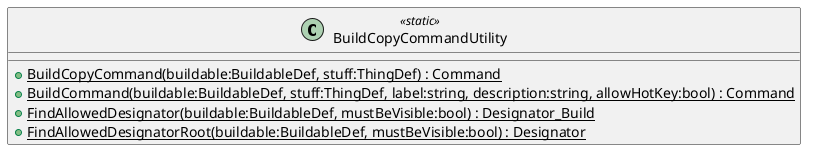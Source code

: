 @startuml
class BuildCopyCommandUtility <<static>> {
    + {static} BuildCopyCommand(buildable:BuildableDef, stuff:ThingDef) : Command
    + {static} BuildCommand(buildable:BuildableDef, stuff:ThingDef, label:string, description:string, allowHotKey:bool) : Command
    + {static} FindAllowedDesignator(buildable:BuildableDef, mustBeVisible:bool) : Designator_Build
    + {static} FindAllowedDesignatorRoot(buildable:BuildableDef, mustBeVisible:bool) : Designator
}
@enduml
